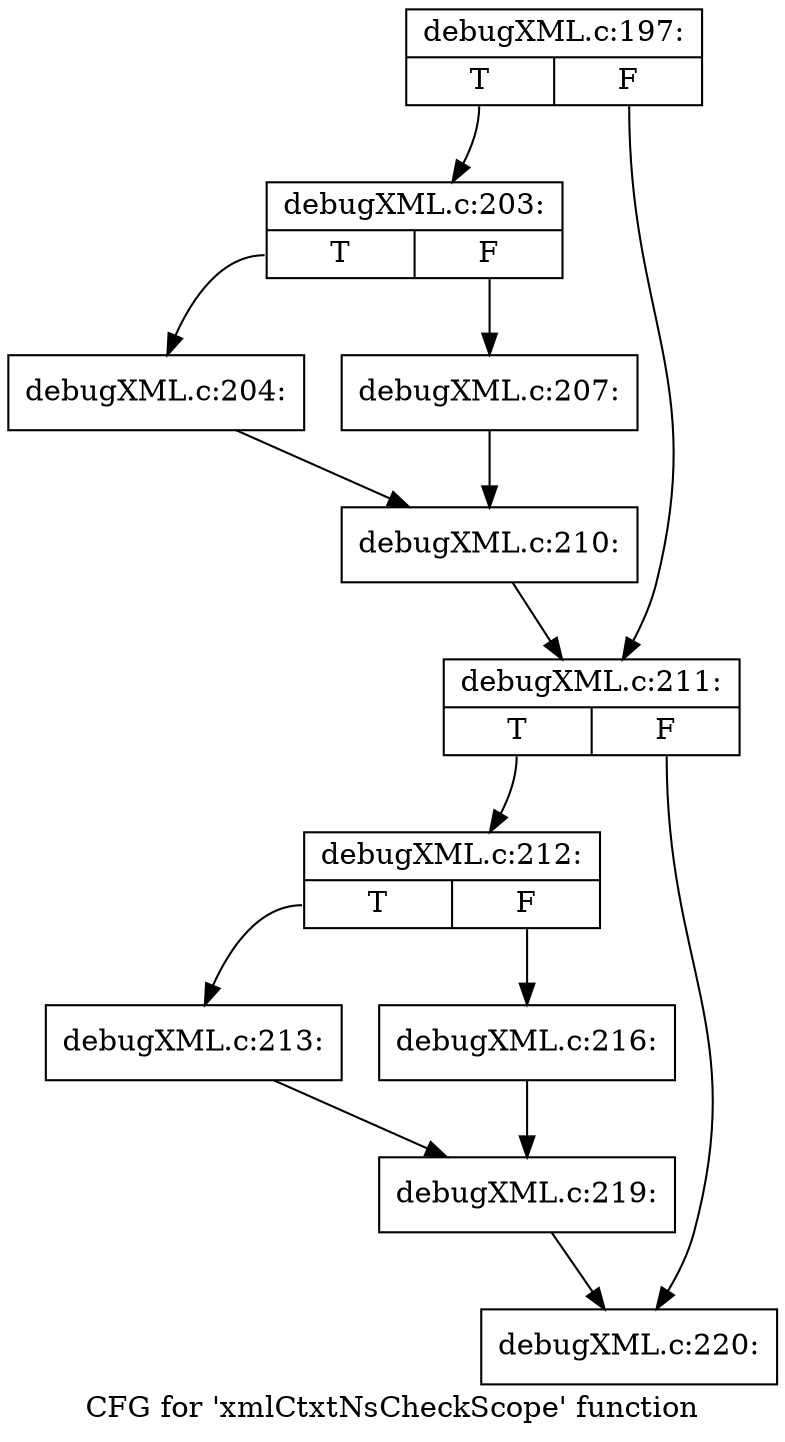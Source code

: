 digraph "CFG for 'xmlCtxtNsCheckScope' function" {
	label="CFG for 'xmlCtxtNsCheckScope' function";

	Node0x4ac65c0 [shape=record,label="{debugXML.c:197:|{<s0>T|<s1>F}}"];
	Node0x4ac65c0:s0 -> Node0x4acc3c0;
	Node0x4ac65c0:s1 -> Node0x4acc6f0;
	Node0x4acc3c0 [shape=record,label="{debugXML.c:203:|{<s0>T|<s1>F}}"];
	Node0x4acc3c0:s0 -> Node0x4acc6a0;
	Node0x4acc3c0:s1 -> Node0x4acca80;
	Node0x4acc6a0 [shape=record,label="{debugXML.c:204:}"];
	Node0x4acc6a0 -> Node0x4acca30;
	Node0x4acca80 [shape=record,label="{debugXML.c:207:}"];
	Node0x4acca80 -> Node0x4acca30;
	Node0x4acca30 [shape=record,label="{debugXML.c:210:}"];
	Node0x4acca30 -> Node0x4acc6f0;
	Node0x4acc6f0 [shape=record,label="{debugXML.c:211:|{<s0>T|<s1>F}}"];
	Node0x4acc6f0:s0 -> Node0x4acd800;
	Node0x4acc6f0:s1 -> Node0x4acd850;
	Node0x4acd800 [shape=record,label="{debugXML.c:212:|{<s0>T|<s1>F}}"];
	Node0x4acd800:s0 -> Node0x4acdb40;
	Node0x4acd800:s1 -> Node0x4acdbe0;
	Node0x4acdb40 [shape=record,label="{debugXML.c:213:}"];
	Node0x4acdb40 -> Node0x4acdb90;
	Node0x4acdbe0 [shape=record,label="{debugXML.c:216:}"];
	Node0x4acdbe0 -> Node0x4acdb90;
	Node0x4acdb90 [shape=record,label="{debugXML.c:219:}"];
	Node0x4acdb90 -> Node0x4acd850;
	Node0x4acd850 [shape=record,label="{debugXML.c:220:}"];
}
